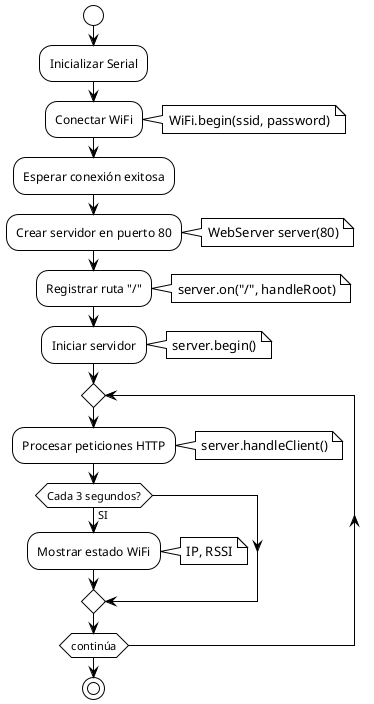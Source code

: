 @startuml servidor_basico
!theme plain

start

:Inicializar Serial;

:Conectar WiFi;
note right
  WiFi.begin(ssid, password)
end note

:Esperar conexión exitosa;

:Crear servidor en puerto 80;
note right
  WebServer server(80)
end note

:Registrar ruta "/";
note right
  server.on("/", handleRoot)
end note

:Iniciar servidor;
note right
  server.begin()
end note

repeat
  :Procesar peticiones HTTP;
  note right
    server.handleClient()
  end note
  
  if (Cada 3 segundos?) then (SI)
    :Mostrar estado WiFi;
    note right
      IP, RSSI
    end note
  endif

repeat while (continúa)

stop

@enduml
